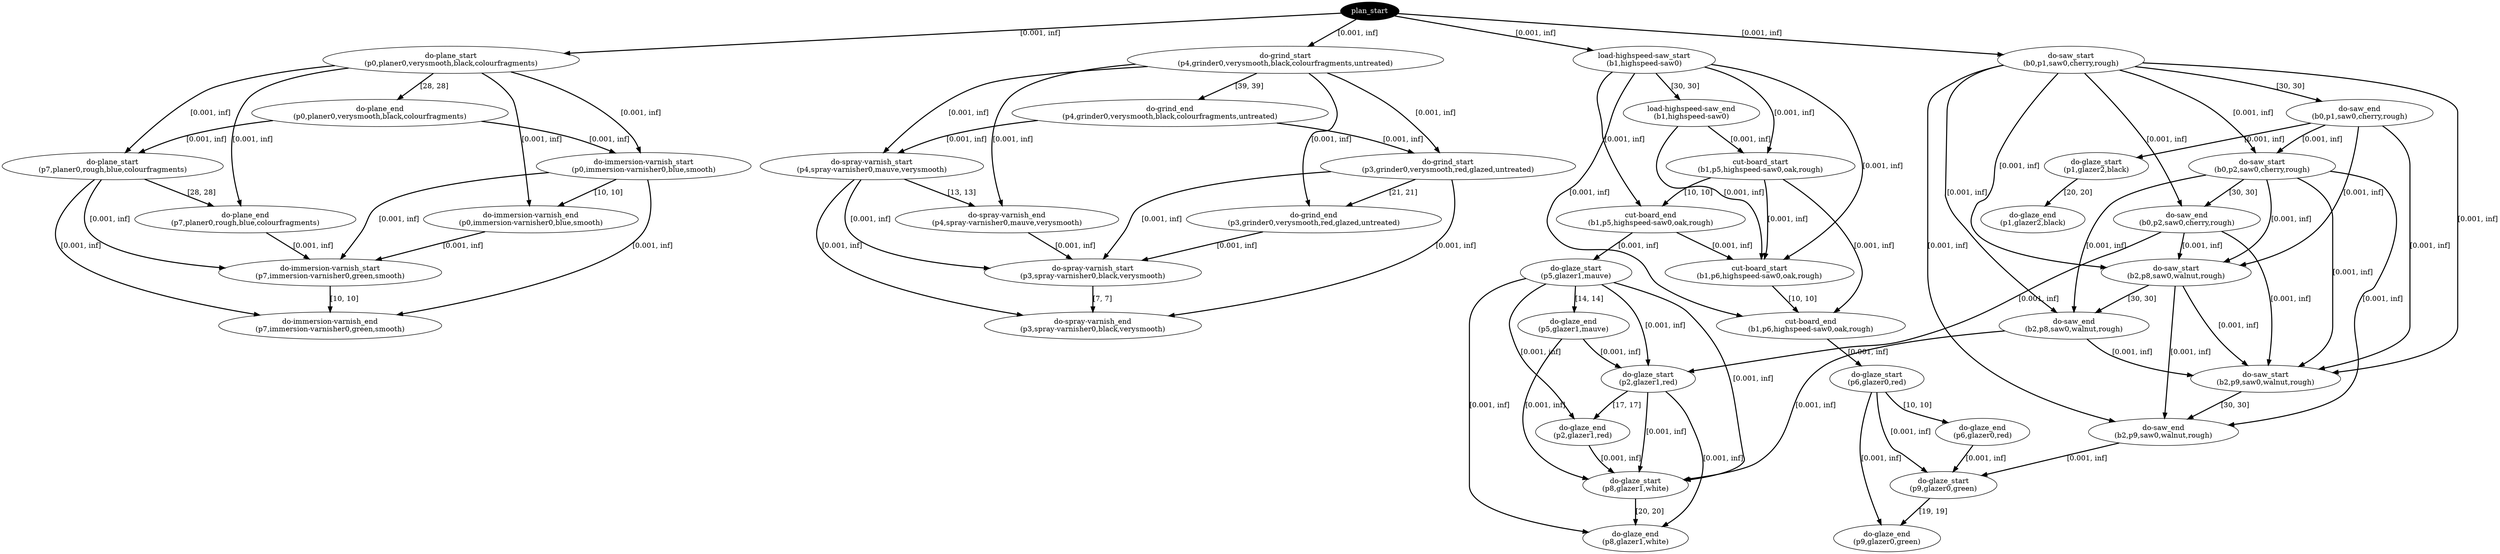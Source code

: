 digraph plan {
0[ label="plan_start",style=filled,fillcolor=black,fontcolor=white];
1[ label="do-plane_start
(p0,planer0,verysmooth,black,colourfragments)"];
2[ label="do-plane_end
(p0,planer0,verysmooth,black,colourfragments)"];
3[ label="do-grind_start
(p4,grinder0,verysmooth,black,colourfragments,untreated)"];
4[ label="do-grind_end
(p4,grinder0,verysmooth,black,colourfragments,untreated)"];
5[ label="do-saw_start
(b0,p1,saw0,cherry,rough)"];
6[ label="do-saw_end
(b0,p1,saw0,cherry,rough)"];
7[ label="load-highspeed-saw_start
(b1,highspeed-saw0)"];
8[ label="load-highspeed-saw_end
(b1,highspeed-saw0)"];
9[ label="do-plane_start
(p7,planer0,rough,blue,colourfragments)"];
10[ label="do-plane_end
(p7,planer0,rough,blue,colourfragments)"];
11[ label="do-immersion-varnish_start
(p0,immersion-varnisher0,blue,smooth)"];
12[ label="do-immersion-varnish_end
(p0,immersion-varnisher0,blue,smooth)"];
13[ label="do-glaze_start
(p1,glazer2,black)"];
14[ label="do-glaze_end
(p1,glazer2,black)"];
15[ label="cut-board_start
(b1,p5,highspeed-saw0,oak,rough)"];
16[ label="cut-board_end
(b1,p5,highspeed-saw0,oak,rough)"];
17[ label="do-saw_start
(b0,p2,saw0,cherry,rough)"];
18[ label="do-saw_end
(b0,p2,saw0,cherry,rough)"];
19[ label="do-spray-varnish_start
(p4,spray-varnisher0,mauve,verysmooth)"];
20[ label="do-spray-varnish_end
(p4,spray-varnisher0,mauve,verysmooth)"];
21[ label="do-grind_start
(p3,grinder0,verysmooth,red,glazed,untreated)"];
22[ label="do-grind_end
(p3,grinder0,verysmooth,red,glazed,untreated)"];
23[ label="do-glaze_start
(p5,glazer1,mauve)"];
24[ label="do-glaze_end
(p5,glazer1,mauve)"];
25[ label="cut-board_start
(b1,p6,highspeed-saw0,oak,rough)"];
26[ label="cut-board_end
(b1,p6,highspeed-saw0,oak,rough)"];
27[ label="do-glaze_start
(p6,glazer0,red)"];
28[ label="do-glaze_end
(p6,glazer0,red)"];
29[ label="do-immersion-varnish_start
(p7,immersion-varnisher0,green,smooth)"];
30[ label="do-immersion-varnish_end
(p7,immersion-varnisher0,green,smooth)"];
31[ label="do-spray-varnish_start
(p3,spray-varnisher0,black,verysmooth)"];
32[ label="do-spray-varnish_end
(p3,spray-varnisher0,black,verysmooth)"];
33[ label="do-glaze_start
(p2,glazer1,red)"];
34[ label="do-glaze_end
(p2,glazer1,red)"];
35[ label="do-saw_start
(b2,p8,saw0,walnut,rough)"];
36[ label="do-saw_end
(b2,p8,saw0,walnut,rough)"];
37[ label="do-glaze_start
(p8,glazer1,white)"];
38[ label="do-glaze_end
(p8,glazer1,white)"];
39[ label="do-saw_start
(b2,p9,saw0,walnut,rough)"];
40[ label="do-saw_end
(b2,p9,saw0,walnut,rough)"];
41[ label="do-glaze_start
(p9,glazer0,green)"];
42[ label="do-glaze_end
(p9,glazer0,green)"];
"0" -> "1" [ label="[0.001, inf]" , penwidth=2, color="black"]
"0" -> "3" [ label="[0.001, inf]" , penwidth=2, color="black"]
"0" -> "5" [ label="[0.001, inf]" , penwidth=2, color="black"]
"0" -> "7" [ label="[0.001, inf]" , penwidth=2, color="black"]
"1" -> "2" [ label="[28, 28]" , penwidth=2, color="black"]
"2" -> "9" [ label="[0.001, inf]" , penwidth=2, color="black"]
"1" -> "9" [ label="[0.001, inf]" , penwidth=2, color="black"]
"2" -> "11" [ label="[0.001, inf]" , penwidth=2, color="black"]
"1" -> "11" [ label="[0.001, inf]" , penwidth=2, color="black"]
"5" -> "6" [ label="[30, 30]" , penwidth=2, color="black"]
"7" -> "8" [ label="[30, 30]" , penwidth=2, color="black"]
"6" -> "13" [ label="[0.001, inf]" , penwidth=2, color="black"]
"8" -> "15" [ label="[0.001, inf]" , penwidth=2, color="black"]
"7" -> "15" [ label="[0.001, inf]" , penwidth=2, color="black"]
"6" -> "17" [ label="[0.001, inf]" , penwidth=2, color="black"]
"5" -> "17" [ label="[0.001, inf]" , penwidth=2, color="black"]
"11" -> "12" [ label="[10, 10]" , penwidth=2, color="black"]
"1" -> "12" [ label="[0.001, inf]" , penwidth=2, color="black"]
"3" -> "4" [ label="[39, 39]" , penwidth=2, color="black"]
"4" -> "19" [ label="[0.001, inf]" , penwidth=2, color="black"]
"3" -> "19" [ label="[0.001, inf]" , penwidth=2, color="black"]
"4" -> "21" [ label="[0.001, inf]" , penwidth=2, color="black"]
"3" -> "21" [ label="[0.001, inf]" , penwidth=2, color="black"]
"15" -> "16" [ label="[10, 10]" , penwidth=2, color="black"]
"7" -> "16" [ label="[0.001, inf]" , penwidth=2, color="black"]
"16" -> "23" [ label="[0.001, inf]" , penwidth=2, color="black"]
"16" -> "25" [ label="[0.001, inf]" , penwidth=2, color="black"]
"8" -> "25" [ label="[0.001, inf]" , penwidth=2, color="black"]
"15" -> "25" [ label="[0.001, inf]" , penwidth=2, color="black"]
"7" -> "25" [ label="[0.001, inf]" , penwidth=2, color="black"]
"13" -> "14" [ label="[20, 20]" , penwidth=2, color="black"]
"25" -> "26" [ label="[10, 10]" , penwidth=2, color="black"]
"15" -> "26" [ label="[0.001, inf]" , penwidth=2, color="black"]
"7" -> "26" [ label="[0.001, inf]" , penwidth=2, color="black"]
"26" -> "27" [ label="[0.001, inf]" , penwidth=2, color="black"]
"19" -> "20" [ label="[13, 13]" , penwidth=2, color="black"]
"3" -> "20" [ label="[0.001, inf]" , penwidth=2, color="black"]
"23" -> "24" [ label="[14, 14]" , penwidth=2, color="black"]
"9" -> "10" [ label="[28, 28]" , penwidth=2, color="black"]
"1" -> "10" [ label="[0.001, inf]" , penwidth=2, color="black"]
"12" -> "29" [ label="[0.001, inf]" , penwidth=2, color="black"]
"10" -> "29" [ label="[0.001, inf]" , penwidth=2, color="black"]
"11" -> "29" [ label="[0.001, inf]" , penwidth=2, color="black"]
"9" -> "29" [ label="[0.001, inf]" , penwidth=2, color="black"]
"17" -> "18" [ label="[30, 30]" , penwidth=2, color="black"]
"5" -> "18" [ label="[0.001, inf]" , penwidth=2, color="black"]
"21" -> "22" [ label="[21, 21]" , penwidth=2, color="black"]
"3" -> "22" [ label="[0.001, inf]" , penwidth=2, color="black"]
"20" -> "31" [ label="[0.001, inf]" , penwidth=2, color="black"]
"22" -> "31" [ label="[0.001, inf]" , penwidth=2, color="black"]
"21" -> "31" [ label="[0.001, inf]" , penwidth=2, color="black"]
"19" -> "31" [ label="[0.001, inf]" , penwidth=2, color="black"]
"24" -> "33" [ label="[0.001, inf]" , penwidth=2, color="black"]
"18" -> "33" [ label="[0.001, inf]" , penwidth=2, color="black"]
"23" -> "33" [ label="[0.001, inf]" , penwidth=2, color="black"]
"18" -> "35" [ label="[0.001, inf]" , penwidth=2, color="black"]
"17" -> "35" [ label="[0.001, inf]" , penwidth=2, color="black"]
"6" -> "35" [ label="[0.001, inf]" , penwidth=2, color="black"]
"5" -> "35" [ label="[0.001, inf]" , penwidth=2, color="black"]
"27" -> "28" [ label="[10, 10]" , penwidth=2, color="black"]
"29" -> "30" [ label="[10, 10]" , penwidth=2, color="black"]
"11" -> "30" [ label="[0.001, inf]" , penwidth=2, color="black"]
"9" -> "30" [ label="[0.001, inf]" , penwidth=2, color="black"]
"31" -> "32" [ label="[7, 7]" , penwidth=2, color="black"]
"21" -> "32" [ label="[0.001, inf]" , penwidth=2, color="black"]
"19" -> "32" [ label="[0.001, inf]" , penwidth=2, color="black"]
"33" -> "34" [ label="[17, 17]" , penwidth=2, color="black"]
"23" -> "34" [ label="[0.001, inf]" , penwidth=2, color="black"]
"35" -> "36" [ label="[30, 30]" , penwidth=2, color="black"]
"17" -> "36" [ label="[0.001, inf]" , penwidth=2, color="black"]
"5" -> "36" [ label="[0.001, inf]" , penwidth=2, color="black"]
"34" -> "37" [ label="[0.001, inf]" , penwidth=2, color="black"]
"36" -> "37" [ label="[0.001, inf]" , penwidth=2, color="black"]
"33" -> "37" [ label="[0.001, inf]" , penwidth=2, color="black"]
"24" -> "37" [ label="[0.001, inf]" , penwidth=2, color="black"]
"23" -> "37" [ label="[0.001, inf]" , penwidth=2, color="black"]
"36" -> "39" [ label="[0.001, inf]" , penwidth=2, color="black"]
"35" -> "39" [ label="[0.001, inf]" , penwidth=2, color="black"]
"18" -> "39" [ label="[0.001, inf]" , penwidth=2, color="black"]
"17" -> "39" [ label="[0.001, inf]" , penwidth=2, color="black"]
"6" -> "39" [ label="[0.001, inf]" , penwidth=2, color="black"]
"5" -> "39" [ label="[0.001, inf]" , penwidth=2, color="black"]
"37" -> "38" [ label="[20, 20]" , penwidth=2, color="black"]
"33" -> "38" [ label="[0.001, inf]" , penwidth=2, color="black"]
"23" -> "38" [ label="[0.001, inf]" , penwidth=2, color="black"]
"39" -> "40" [ label="[30, 30]" , penwidth=2, color="black"]
"35" -> "40" [ label="[0.001, inf]" , penwidth=2, color="black"]
"17" -> "40" [ label="[0.001, inf]" , penwidth=2, color="black"]
"5" -> "40" [ label="[0.001, inf]" , penwidth=2, color="black"]
"28" -> "41" [ label="[0.001, inf]" , penwidth=2, color="black"]
"40" -> "41" [ label="[0.001, inf]" , penwidth=2, color="black"]
"27" -> "41" [ label="[0.001, inf]" , penwidth=2, color="black"]
"41" -> "42" [ label="[19, 19]" , penwidth=2, color="black"]
"27" -> "42" [ label="[0.001, inf]" , penwidth=2, color="black"]
}
